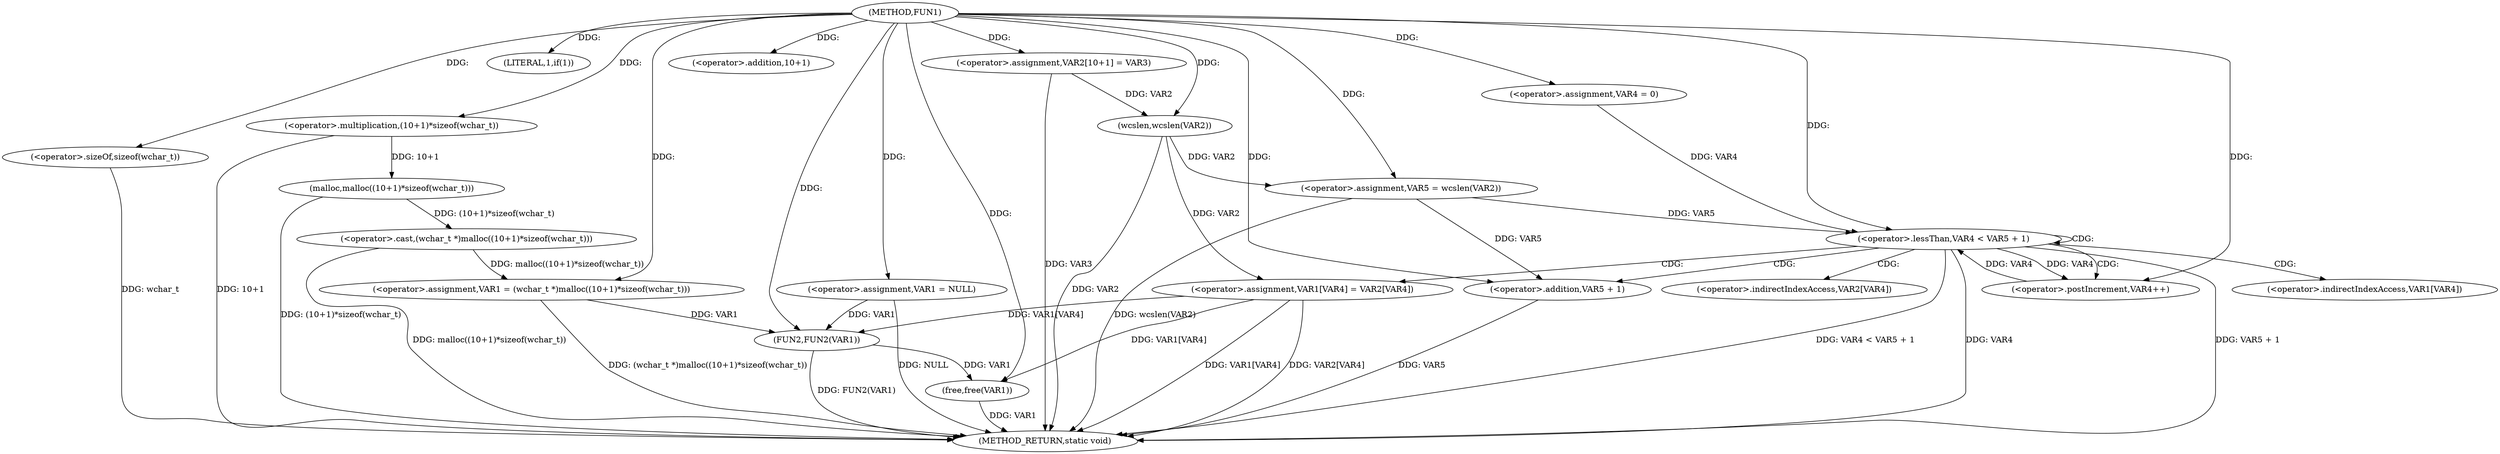 digraph FUN1 {  
"1000100" [label = "(METHOD,FUN1)" ]
"1000154" [label = "(METHOD_RETURN,static void)" ]
"1000103" [label = "(<operator>.assignment,VAR1 = NULL)" ]
"1000107" [label = "(LITERAL,1,if(1))" ]
"1000109" [label = "(<operator>.assignment,VAR1 = (wchar_t *)malloc((10+1)*sizeof(wchar_t)))" ]
"1000111" [label = "(<operator>.cast,(wchar_t *)malloc((10+1)*sizeof(wchar_t)))" ]
"1000113" [label = "(malloc,malloc((10+1)*sizeof(wchar_t)))" ]
"1000114" [label = "(<operator>.multiplication,(10+1)*sizeof(wchar_t))" ]
"1000115" [label = "(<operator>.addition,10+1)" ]
"1000118" [label = "(<operator>.sizeOf,sizeof(wchar_t))" ]
"1000122" [label = "(<operator>.assignment,VAR2[10+1] = VAR3)" ]
"1000127" [label = "(<operator>.assignment,VAR5 = wcslen(VAR2))" ]
"1000129" [label = "(wcslen,wcslen(VAR2))" ]
"1000132" [label = "(<operator>.assignment,VAR4 = 0)" ]
"1000135" [label = "(<operator>.lessThan,VAR4 < VAR5 + 1)" ]
"1000137" [label = "(<operator>.addition,VAR5 + 1)" ]
"1000140" [label = "(<operator>.postIncrement,VAR4++)" ]
"1000143" [label = "(<operator>.assignment,VAR1[VAR4] = VAR2[VAR4])" ]
"1000150" [label = "(FUN2,FUN2(VAR1))" ]
"1000152" [label = "(free,free(VAR1))" ]
"1000144" [label = "(<operator>.indirectIndexAccess,VAR1[VAR4])" ]
"1000147" [label = "(<operator>.indirectIndexAccess,VAR2[VAR4])" ]
  "1000129" -> "1000154"  [ label = "DDG: VAR2"] 
  "1000103" -> "1000154"  [ label = "DDG: NULL"] 
  "1000113" -> "1000154"  [ label = "DDG: (10+1)*sizeof(wchar_t)"] 
  "1000114" -> "1000154"  [ label = "DDG: 10+1"] 
  "1000150" -> "1000154"  [ label = "DDG: FUN2(VAR1)"] 
  "1000137" -> "1000154"  [ label = "DDG: VAR5"] 
  "1000118" -> "1000154"  [ label = "DDG: wchar_t"] 
  "1000122" -> "1000154"  [ label = "DDG: VAR3"] 
  "1000127" -> "1000154"  [ label = "DDG: wcslen(VAR2)"] 
  "1000143" -> "1000154"  [ label = "DDG: VAR1[VAR4]"] 
  "1000152" -> "1000154"  [ label = "DDG: VAR1"] 
  "1000135" -> "1000154"  [ label = "DDG: VAR4 < VAR5 + 1"] 
  "1000111" -> "1000154"  [ label = "DDG: malloc((10+1)*sizeof(wchar_t))"] 
  "1000135" -> "1000154"  [ label = "DDG: VAR4"] 
  "1000143" -> "1000154"  [ label = "DDG: VAR2[VAR4]"] 
  "1000109" -> "1000154"  [ label = "DDG: (wchar_t *)malloc((10+1)*sizeof(wchar_t))"] 
  "1000135" -> "1000154"  [ label = "DDG: VAR5 + 1"] 
  "1000100" -> "1000103"  [ label = "DDG: "] 
  "1000100" -> "1000107"  [ label = "DDG: "] 
  "1000111" -> "1000109"  [ label = "DDG: malloc((10+1)*sizeof(wchar_t))"] 
  "1000100" -> "1000109"  [ label = "DDG: "] 
  "1000113" -> "1000111"  [ label = "DDG: (10+1)*sizeof(wchar_t)"] 
  "1000114" -> "1000113"  [ label = "DDG: 10+1"] 
  "1000100" -> "1000114"  [ label = "DDG: "] 
  "1000100" -> "1000115"  [ label = "DDG: "] 
  "1000100" -> "1000118"  [ label = "DDG: "] 
  "1000100" -> "1000122"  [ label = "DDG: "] 
  "1000129" -> "1000127"  [ label = "DDG: VAR2"] 
  "1000100" -> "1000127"  [ label = "DDG: "] 
  "1000122" -> "1000129"  [ label = "DDG: VAR2"] 
  "1000100" -> "1000129"  [ label = "DDG: "] 
  "1000100" -> "1000132"  [ label = "DDG: "] 
  "1000140" -> "1000135"  [ label = "DDG: VAR4"] 
  "1000132" -> "1000135"  [ label = "DDG: VAR4"] 
  "1000100" -> "1000135"  [ label = "DDG: "] 
  "1000127" -> "1000135"  [ label = "DDG: VAR5"] 
  "1000127" -> "1000137"  [ label = "DDG: VAR5"] 
  "1000100" -> "1000137"  [ label = "DDG: "] 
  "1000135" -> "1000140"  [ label = "DDG: VAR4"] 
  "1000100" -> "1000140"  [ label = "DDG: "] 
  "1000129" -> "1000143"  [ label = "DDG: VAR2"] 
  "1000103" -> "1000150"  [ label = "DDG: VAR1"] 
  "1000143" -> "1000150"  [ label = "DDG: VAR1[VAR4]"] 
  "1000109" -> "1000150"  [ label = "DDG: VAR1"] 
  "1000100" -> "1000150"  [ label = "DDG: "] 
  "1000150" -> "1000152"  [ label = "DDG: VAR1"] 
  "1000143" -> "1000152"  [ label = "DDG: VAR1[VAR4]"] 
  "1000100" -> "1000152"  [ label = "DDG: "] 
  "1000135" -> "1000143"  [ label = "CDG: "] 
  "1000135" -> "1000137"  [ label = "CDG: "] 
  "1000135" -> "1000147"  [ label = "CDG: "] 
  "1000135" -> "1000135"  [ label = "CDG: "] 
  "1000135" -> "1000144"  [ label = "CDG: "] 
  "1000135" -> "1000140"  [ label = "CDG: "] 
}
